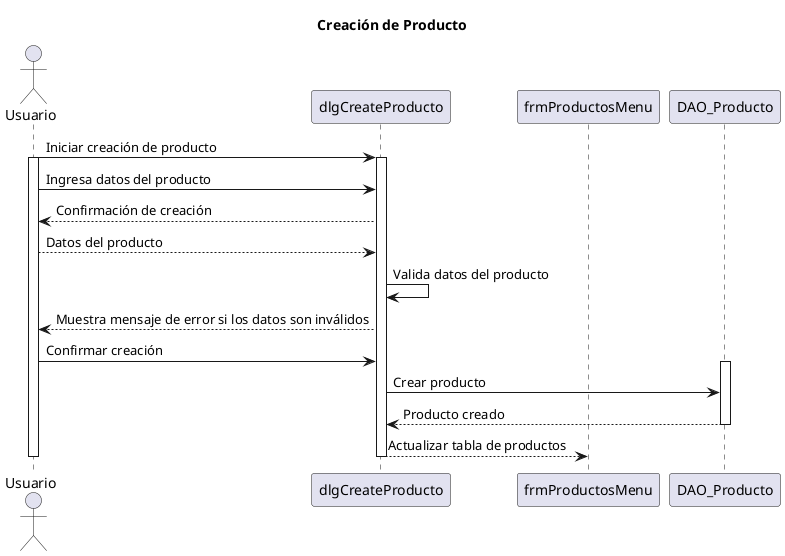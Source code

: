 @startuml

title Creación de Producto

actor Usuario
participant "dlgCreateProducto" as CreateDlg
participant "frmProductosMenu" as ParentFrame
participant "DAO_Producto" as DAO

Usuario -> CreateDlg: Iniciar creación de producto
activate Usuario
activate CreateDlg

Usuario -> CreateDlg: Ingresa datos del producto
Usuario <-- CreateDlg: Confirmación de creación
Usuario --> CreateDlg: Datos del producto

CreateDlg -> CreateDlg: Valida datos del producto
CreateDlg --> Usuario: Muestra mensaje de error si los datos son inválidos

Usuario -> CreateDlg: Confirmar creación
activate DAO
CreateDlg -> DAO: Crear producto
CreateDlg <-- DAO: Producto creado
deactivate DAO

CreateDlg --> ParentFrame: Actualizar tabla de productos
deactivate CreateDlg
deactivate Usuario

@enduml
